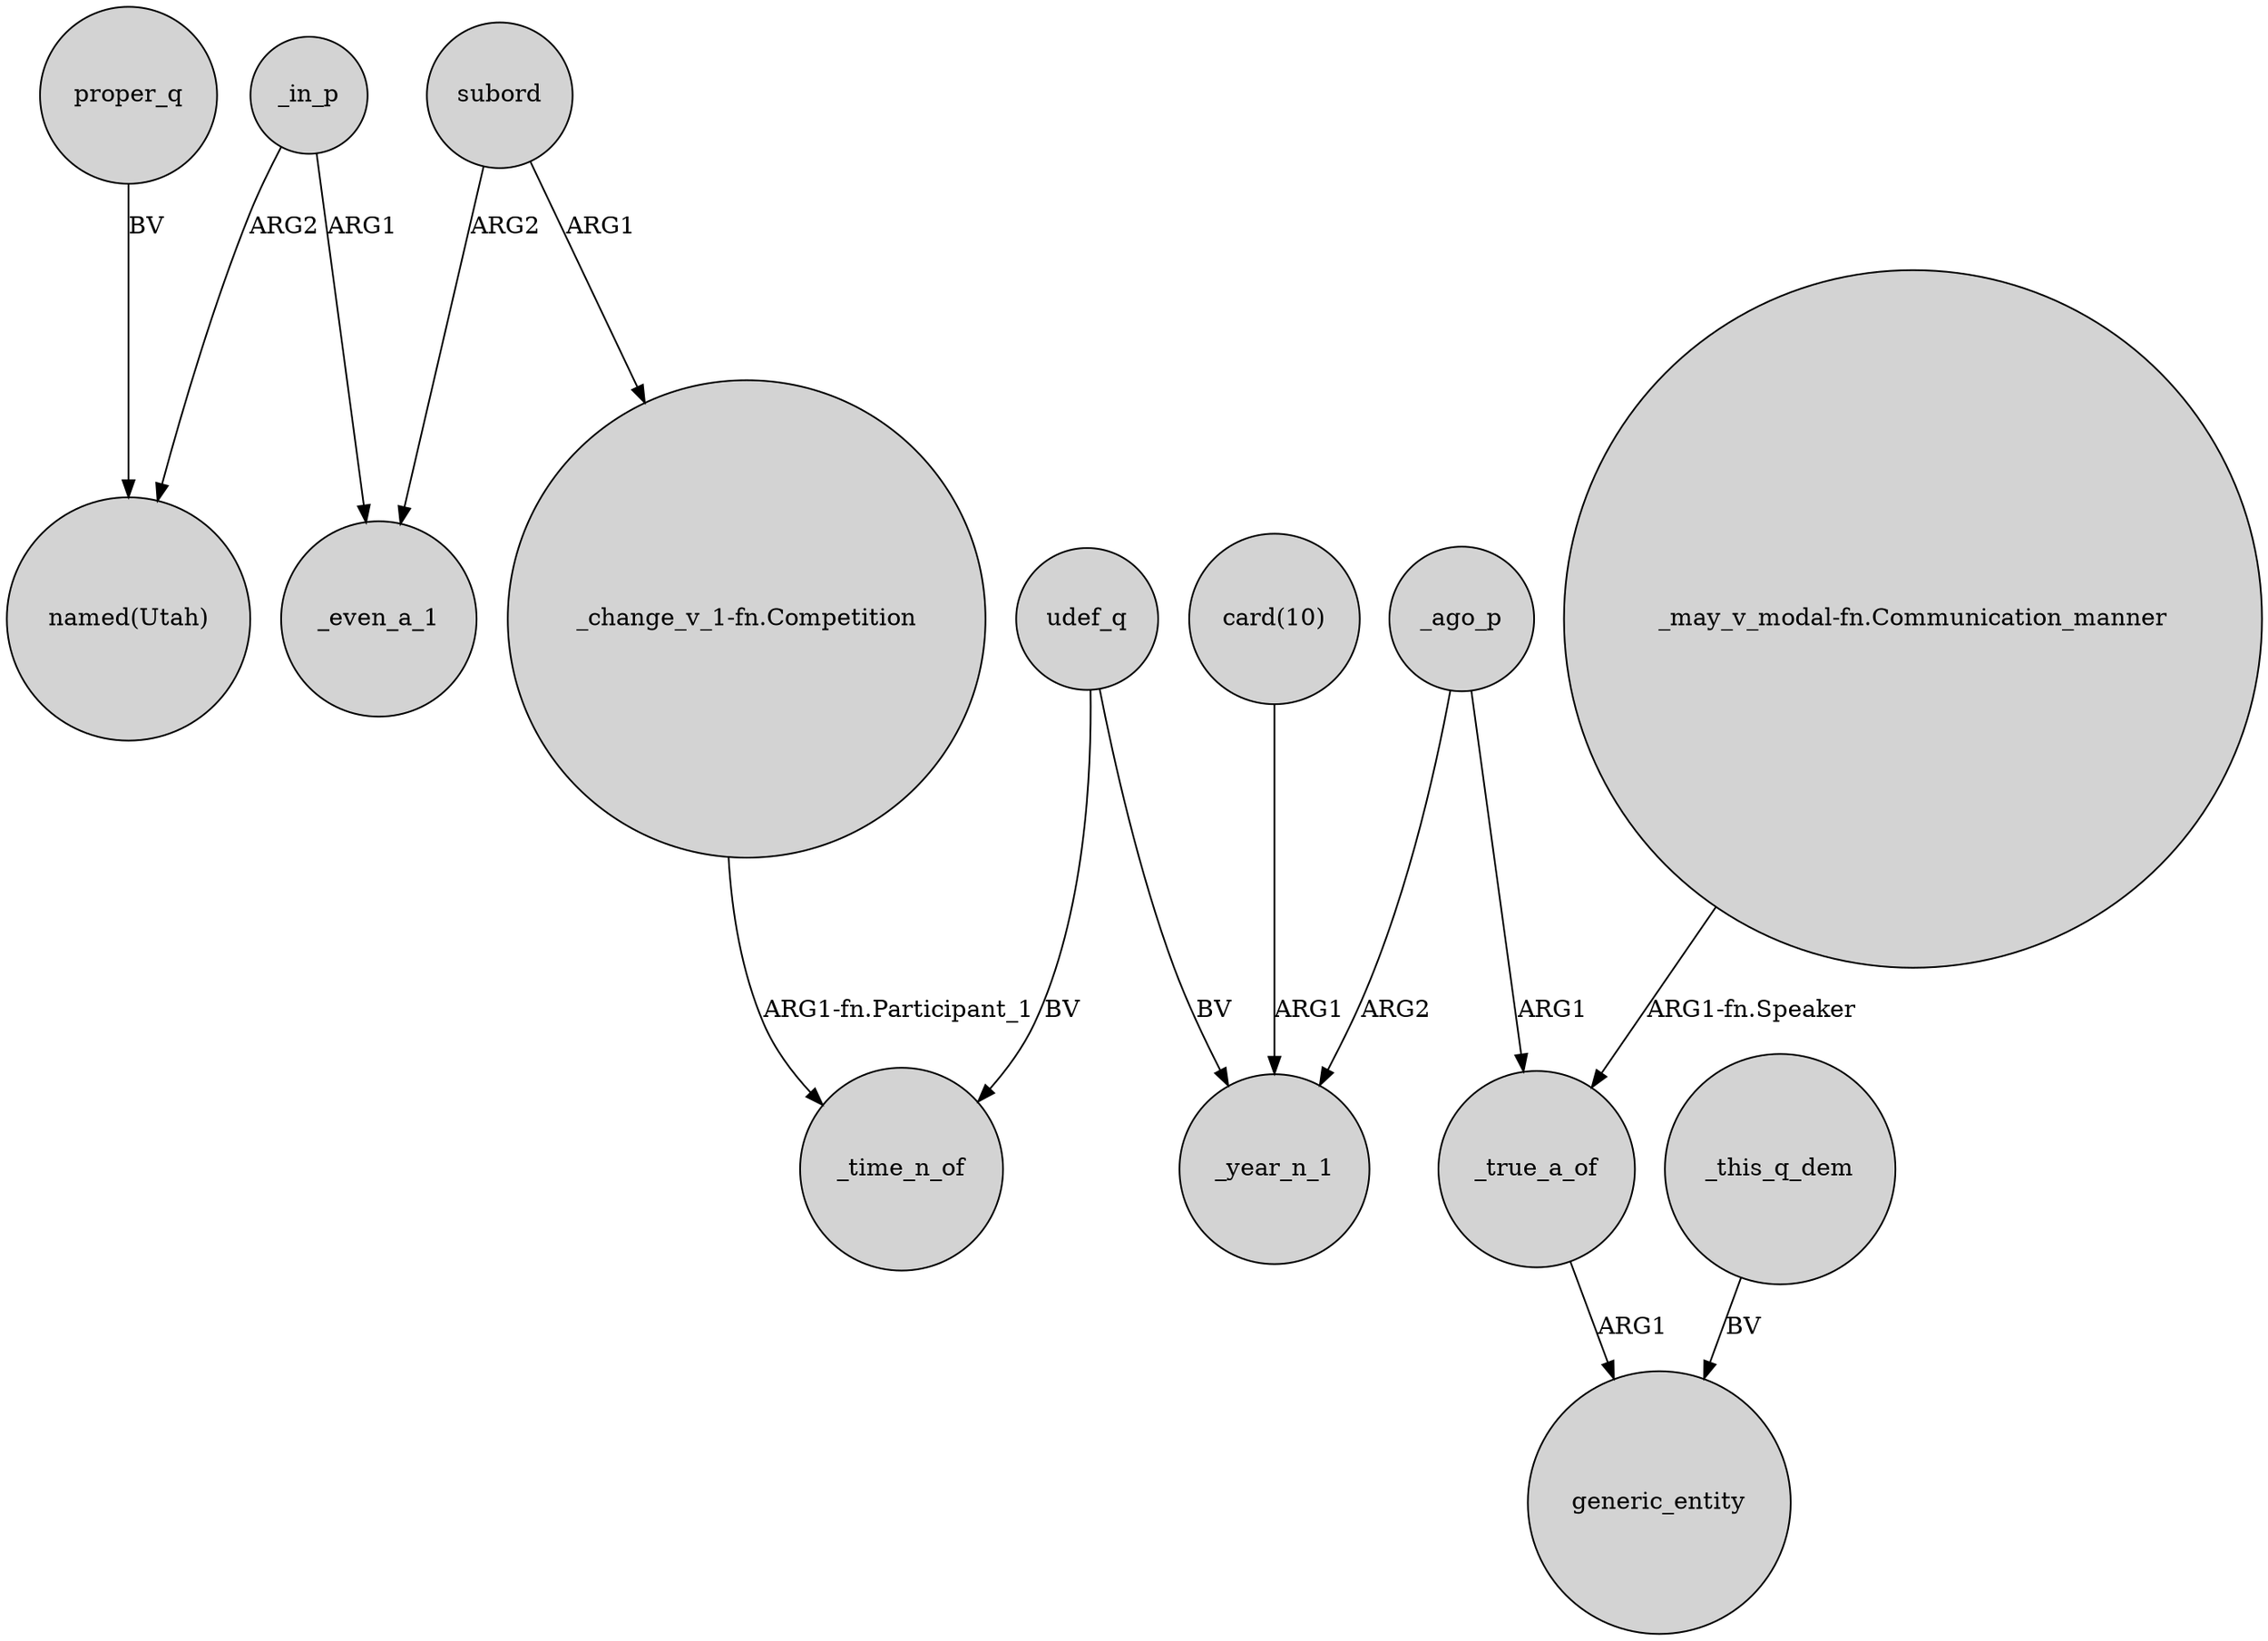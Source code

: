 digraph {
	node [shape=circle style=filled]
	proper_q -> "named(Utah)" [label=BV]
	"card(10)" -> _year_n_1 [label=ARG1]
	udef_q -> _year_n_1 [label=BV]
	subord -> _even_a_1 [label=ARG2]
	"_may_v_modal-fn.Communication_manner" -> _true_a_of [label="ARG1-fn.Speaker"]
	_true_a_of -> generic_entity [label=ARG1]
	udef_q -> _time_n_of [label=BV]
	_in_p -> "named(Utah)" [label=ARG2]
	_in_p -> _even_a_1 [label=ARG1]
	subord -> "_change_v_1-fn.Competition" [label=ARG1]
	"_change_v_1-fn.Competition" -> _time_n_of [label="ARG1-fn.Participant_1"]
	_ago_p -> _true_a_of [label=ARG1]
	_this_q_dem -> generic_entity [label=BV]
	_ago_p -> _year_n_1 [label=ARG2]
}
